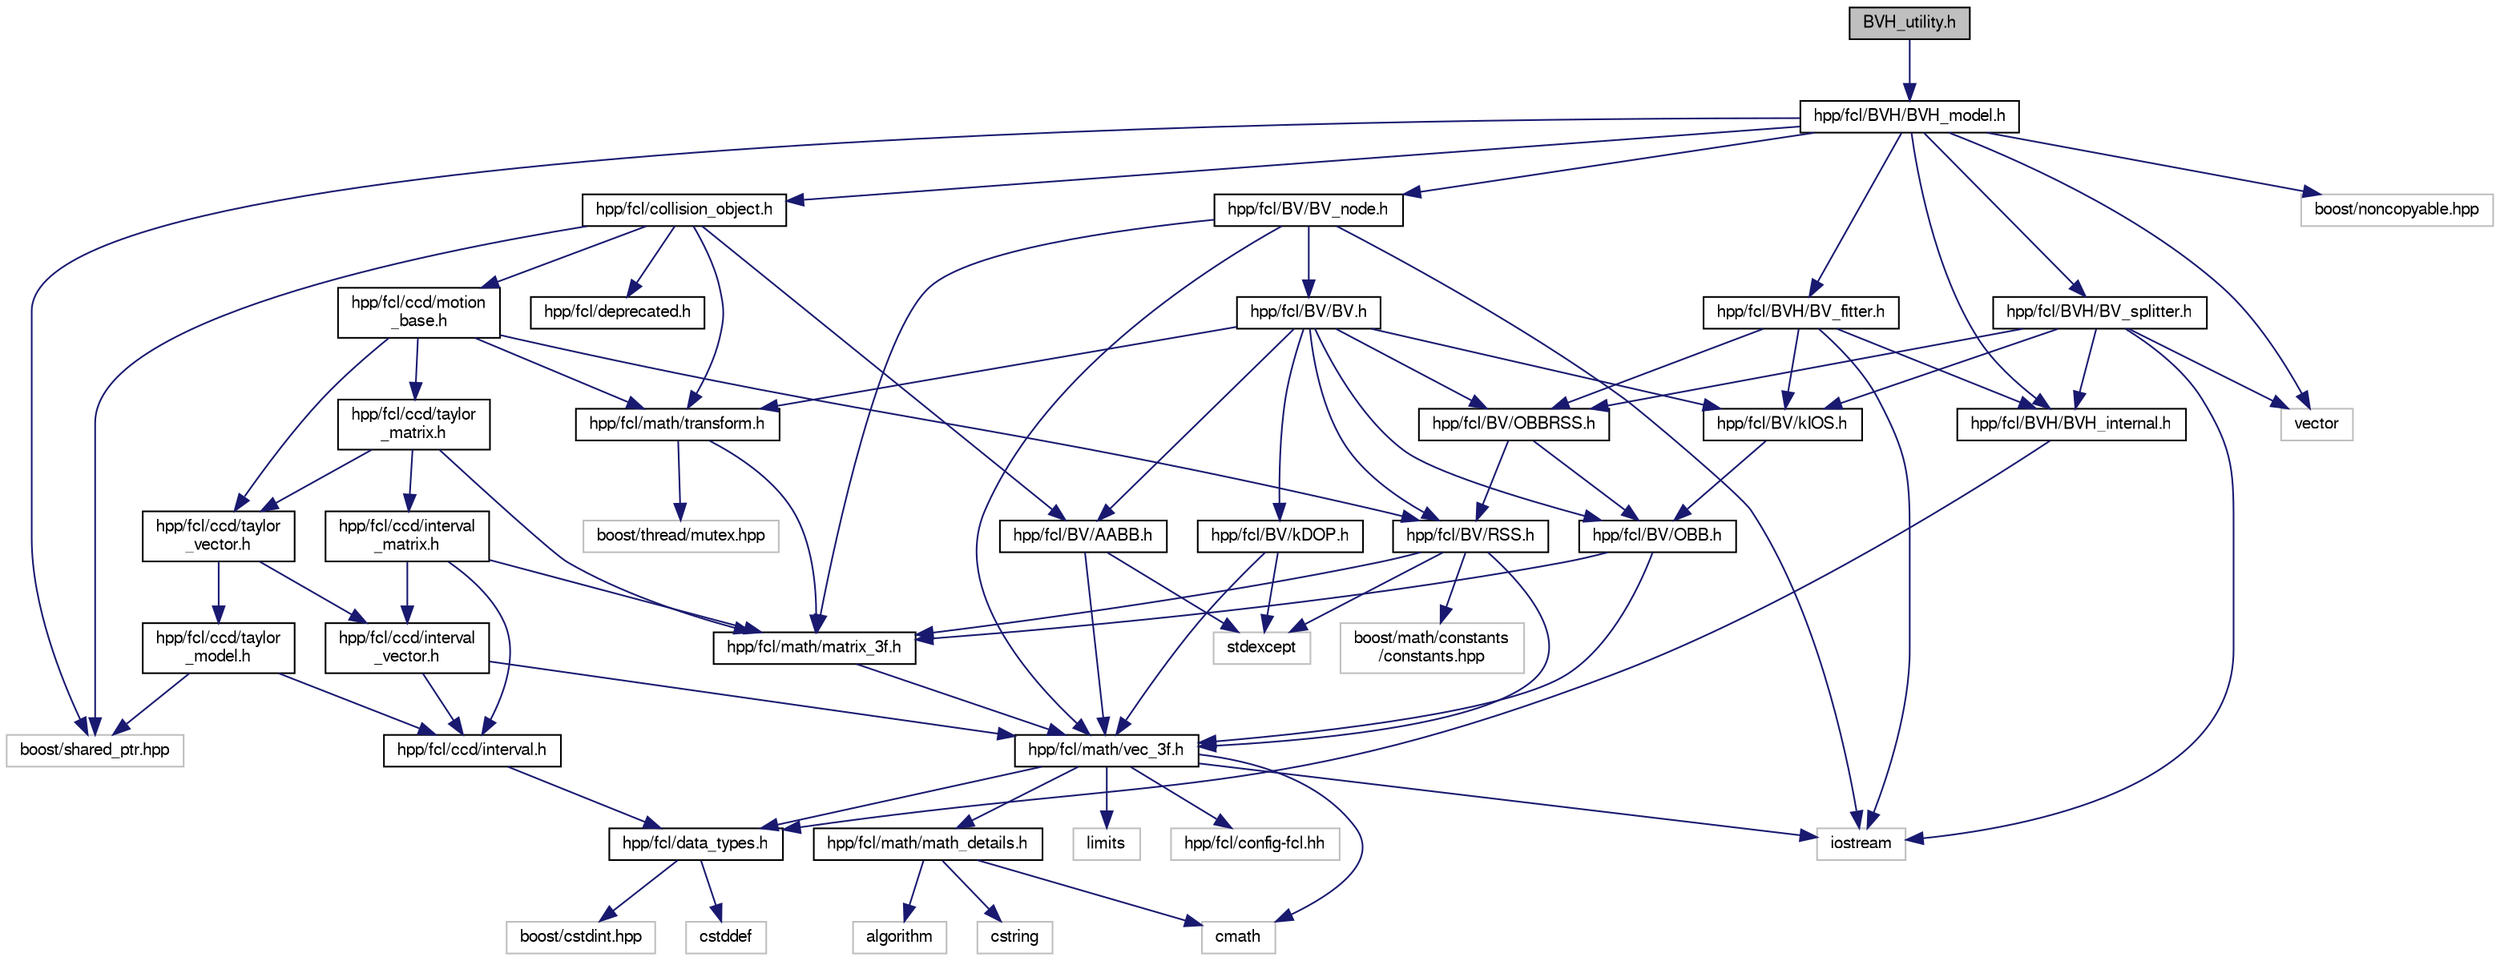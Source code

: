 digraph "BVH_utility.h"
{
  edge [fontname="FreeSans",fontsize="10",labelfontname="FreeSans",labelfontsize="10"];
  node [fontname="FreeSans",fontsize="10",shape=record];
  Node1 [label="BVH_utility.h",height=0.2,width=0.4,color="black", fillcolor="grey75", style="filled" fontcolor="black"];
  Node1 -> Node2 [color="midnightblue",fontsize="10",style="solid",fontname="FreeSans"];
  Node2 [label="hpp/fcl/BVH/BVH_model.h",height=0.2,width=0.4,color="black", fillcolor="white", style="filled",URL="$a00242.html"];
  Node2 -> Node3 [color="midnightblue",fontsize="10",style="solid",fontname="FreeSans"];
  Node3 [label="hpp/fcl/collision_object.h",height=0.2,width=0.4,color="black", fillcolor="white", style="filled",URL="$a00249.html"];
  Node3 -> Node4 [color="midnightblue",fontsize="10",style="solid",fontname="FreeSans"];
  Node4 [label="hpp/fcl/deprecated.h",height=0.2,width=0.4,color="black", fillcolor="white", style="filled",URL="$a00253.html"];
  Node3 -> Node5 [color="midnightblue",fontsize="10",style="solid",fontname="FreeSans"];
  Node5 [label="hpp/fcl/BV/AABB.h",height=0.2,width=0.4,color="black", fillcolor="white", style="filled",URL="$a00226.html"];
  Node5 -> Node6 [color="midnightblue",fontsize="10",style="solid",fontname="FreeSans"];
  Node6 [label="stdexcept",height=0.2,width=0.4,color="grey75", fillcolor="white", style="filled"];
  Node5 -> Node7 [color="midnightblue",fontsize="10",style="solid",fontname="FreeSans"];
  Node7 [label="hpp/fcl/math/vec_3f.h",height=0.2,width=0.4,color="black", fillcolor="white", style="filled",URL="$a00318.html"];
  Node7 -> Node8 [color="midnightblue",fontsize="10",style="solid",fontname="FreeSans"];
  Node8 [label="hpp/fcl/config-fcl.hh",height=0.2,width=0.4,color="grey75", fillcolor="white", style="filled"];
  Node7 -> Node9 [color="midnightblue",fontsize="10",style="solid",fontname="FreeSans"];
  Node9 [label="hpp/fcl/data_types.h",height=0.2,width=0.4,color="black", fillcolor="white", style="filled",URL="$a00252.html"];
  Node9 -> Node10 [color="midnightblue",fontsize="10",style="solid",fontname="FreeSans"];
  Node10 [label="cstddef",height=0.2,width=0.4,color="grey75", fillcolor="white", style="filled"];
  Node9 -> Node11 [color="midnightblue",fontsize="10",style="solid",fontname="FreeSans"];
  Node11 [label="boost/cstdint.hpp",height=0.2,width=0.4,color="grey75", fillcolor="white", style="filled"];
  Node7 -> Node12 [color="midnightblue",fontsize="10",style="solid",fontname="FreeSans"];
  Node12 [label="hpp/fcl/math/math_details.h",height=0.2,width=0.4,color="black", fillcolor="white", style="filled",URL="$a00283.html"];
  Node12 -> Node13 [color="midnightblue",fontsize="10",style="solid",fontname="FreeSans"];
  Node13 [label="cmath",height=0.2,width=0.4,color="grey75", fillcolor="white", style="filled"];
  Node12 -> Node14 [color="midnightblue",fontsize="10",style="solid",fontname="FreeSans"];
  Node14 [label="algorithm",height=0.2,width=0.4,color="grey75", fillcolor="white", style="filled"];
  Node12 -> Node15 [color="midnightblue",fontsize="10",style="solid",fontname="FreeSans"];
  Node15 [label="cstring",height=0.2,width=0.4,color="grey75", fillcolor="white", style="filled"];
  Node7 -> Node13 [color="midnightblue",fontsize="10",style="solid",fontname="FreeSans"];
  Node7 -> Node16 [color="midnightblue",fontsize="10",style="solid",fontname="FreeSans"];
  Node16 [label="iostream",height=0.2,width=0.4,color="grey75", fillcolor="white", style="filled"];
  Node7 -> Node17 [color="midnightblue",fontsize="10",style="solid",fontname="FreeSans"];
  Node17 [label="limits",height=0.2,width=0.4,color="grey75", fillcolor="white", style="filled"];
  Node3 -> Node18 [color="midnightblue",fontsize="10",style="solid",fontname="FreeSans"];
  Node18 [label="hpp/fcl/math/transform.h",height=0.2,width=0.4,color="black", fillcolor="white", style="filled",URL="$a00310.html"];
  Node18 -> Node19 [color="midnightblue",fontsize="10",style="solid",fontname="FreeSans"];
  Node19 [label="hpp/fcl/math/matrix_3f.h",height=0.2,width=0.4,color="black", fillcolor="white", style="filled",URL="$a00285.html"];
  Node19 -> Node7 [color="midnightblue",fontsize="10",style="solid",fontname="FreeSans"];
  Node18 -> Node20 [color="midnightblue",fontsize="10",style="solid",fontname="FreeSans"];
  Node20 [label="boost/thread/mutex.hpp",height=0.2,width=0.4,color="grey75", fillcolor="white", style="filled"];
  Node3 -> Node21 [color="midnightblue",fontsize="10",style="solid",fontname="FreeSans"];
  Node21 [label="hpp/fcl/ccd/motion\l_base.h",height=0.2,width=0.4,color="black", fillcolor="white", style="filled",URL="$a00290.html"];
  Node21 -> Node18 [color="midnightblue",fontsize="10",style="solid",fontname="FreeSans"];
  Node21 -> Node22 [color="midnightblue",fontsize="10",style="solid",fontname="FreeSans"];
  Node22 [label="hpp/fcl/ccd/taylor\l_matrix.h",height=0.2,width=0.4,color="black", fillcolor="white", style="filled",URL="$a00307.html"];
  Node22 -> Node19 [color="midnightblue",fontsize="10",style="solid",fontname="FreeSans"];
  Node22 -> Node23 [color="midnightblue",fontsize="10",style="solid",fontname="FreeSans"];
  Node23 [label="hpp/fcl/ccd/taylor\l_vector.h",height=0.2,width=0.4,color="black", fillcolor="white", style="filled",URL="$a00309.html"];
  Node23 -> Node24 [color="midnightblue",fontsize="10",style="solid",fontname="FreeSans"];
  Node24 [label="hpp/fcl/ccd/interval\l_vector.h",height=0.2,width=0.4,color="black", fillcolor="white", style="filled",URL="$a00276.html"];
  Node24 -> Node25 [color="midnightblue",fontsize="10",style="solid",fontname="FreeSans"];
  Node25 [label="hpp/fcl/ccd/interval.h",height=0.2,width=0.4,color="black", fillcolor="white", style="filled",URL="$a00273.html"];
  Node25 -> Node9 [color="midnightblue",fontsize="10",style="solid",fontname="FreeSans"];
  Node24 -> Node7 [color="midnightblue",fontsize="10",style="solid",fontname="FreeSans"];
  Node23 -> Node26 [color="midnightblue",fontsize="10",style="solid",fontname="FreeSans"];
  Node26 [label="hpp/fcl/ccd/taylor\l_model.h",height=0.2,width=0.4,color="black", fillcolor="white", style="filled",URL="$a00308.html"];
  Node26 -> Node25 [color="midnightblue",fontsize="10",style="solid",fontname="FreeSans"];
  Node26 -> Node27 [color="midnightblue",fontsize="10",style="solid",fontname="FreeSans"];
  Node27 [label="boost/shared_ptr.hpp",height=0.2,width=0.4,color="grey75", fillcolor="white", style="filled"];
  Node22 -> Node28 [color="midnightblue",fontsize="10",style="solid",fontname="FreeSans"];
  Node28 [label="hpp/fcl/ccd/interval\l_matrix.h",height=0.2,width=0.4,color="black", fillcolor="white", style="filled",URL="$a00274.html"];
  Node28 -> Node25 [color="midnightblue",fontsize="10",style="solid",fontname="FreeSans"];
  Node28 -> Node24 [color="midnightblue",fontsize="10",style="solid",fontname="FreeSans"];
  Node28 -> Node19 [color="midnightblue",fontsize="10",style="solid",fontname="FreeSans"];
  Node21 -> Node23 [color="midnightblue",fontsize="10",style="solid",fontname="FreeSans"];
  Node21 -> Node29 [color="midnightblue",fontsize="10",style="solid",fontname="FreeSans"];
  Node29 [label="hpp/fcl/BV/RSS.h",height=0.2,width=0.4,color="black", fillcolor="white", style="filled",URL="$a00302.html"];
  Node29 -> Node6 [color="midnightblue",fontsize="10",style="solid",fontname="FreeSans"];
  Node29 -> Node7 [color="midnightblue",fontsize="10",style="solid",fontname="FreeSans"];
  Node29 -> Node19 [color="midnightblue",fontsize="10",style="solid",fontname="FreeSans"];
  Node29 -> Node30 [color="midnightblue",fontsize="10",style="solid",fontname="FreeSans"];
  Node30 [label="boost/math/constants\l/constants.hpp",height=0.2,width=0.4,color="grey75", fillcolor="white", style="filled"];
  Node3 -> Node27 [color="midnightblue",fontsize="10",style="solid",fontname="FreeSans"];
  Node2 -> Node31 [color="midnightblue",fontsize="10",style="solid",fontname="FreeSans"];
  Node31 [label="hpp/fcl/BVH/BVH_internal.h",height=0.2,width=0.4,color="black", fillcolor="white", style="filled",URL="$a00241.html"];
  Node31 -> Node9 [color="midnightblue",fontsize="10",style="solid",fontname="FreeSans"];
  Node2 -> Node32 [color="midnightblue",fontsize="10",style="solid",fontname="FreeSans"];
  Node32 [label="hpp/fcl/BV/BV_node.h",height=0.2,width=0.4,color="black", fillcolor="white", style="filled",URL="$a00238.html"];
  Node32 -> Node7 [color="midnightblue",fontsize="10",style="solid",fontname="FreeSans"];
  Node32 -> Node19 [color="midnightblue",fontsize="10",style="solid",fontname="FreeSans"];
  Node32 -> Node33 [color="midnightblue",fontsize="10",style="solid",fontname="FreeSans"];
  Node33 [label="hpp/fcl/BV/BV.h",height=0.2,width=0.4,color="black", fillcolor="white", style="filled",URL="$a00236.html"];
  Node33 -> Node34 [color="midnightblue",fontsize="10",style="solid",fontname="FreeSans"];
  Node34 [label="hpp/fcl/BV/kDOP.h",height=0.2,width=0.4,color="black", fillcolor="white", style="filled",URL="$a00279.html"];
  Node34 -> Node6 [color="midnightblue",fontsize="10",style="solid",fontname="FreeSans"];
  Node34 -> Node7 [color="midnightblue",fontsize="10",style="solid",fontname="FreeSans"];
  Node33 -> Node5 [color="midnightblue",fontsize="10",style="solid",fontname="FreeSans"];
  Node33 -> Node35 [color="midnightblue",fontsize="10",style="solid",fontname="FreeSans"];
  Node35 [label="hpp/fcl/BV/OBB.h",height=0.2,width=0.4,color="black", fillcolor="white", style="filled",URL="$a00297.html"];
  Node35 -> Node7 [color="midnightblue",fontsize="10",style="solid",fontname="FreeSans"];
  Node35 -> Node19 [color="midnightblue",fontsize="10",style="solid",fontname="FreeSans"];
  Node33 -> Node29 [color="midnightblue",fontsize="10",style="solid",fontname="FreeSans"];
  Node33 -> Node36 [color="midnightblue",fontsize="10",style="solid",fontname="FreeSans"];
  Node36 [label="hpp/fcl/BV/OBBRSS.h",height=0.2,width=0.4,color="black", fillcolor="white", style="filled",URL="$a00299.html"];
  Node36 -> Node35 [color="midnightblue",fontsize="10",style="solid",fontname="FreeSans"];
  Node36 -> Node29 [color="midnightblue",fontsize="10",style="solid",fontname="FreeSans"];
  Node33 -> Node37 [color="midnightblue",fontsize="10",style="solid",fontname="FreeSans"];
  Node37 [label="hpp/fcl/BV/kIOS.h",height=0.2,width=0.4,color="black", fillcolor="white", style="filled",URL="$a00280.html"];
  Node37 -> Node35 [color="midnightblue",fontsize="10",style="solid",fontname="FreeSans"];
  Node33 -> Node18 [color="midnightblue",fontsize="10",style="solid",fontname="FreeSans"];
  Node32 -> Node16 [color="midnightblue",fontsize="10",style="solid",fontname="FreeSans"];
  Node2 -> Node38 [color="midnightblue",fontsize="10",style="solid",fontname="FreeSans"];
  Node38 [label="hpp/fcl/BVH/BV_splitter.h",height=0.2,width=0.4,color="black", fillcolor="white", style="filled",URL="$a00239.html"];
  Node38 -> Node31 [color="midnightblue",fontsize="10",style="solid",fontname="FreeSans"];
  Node38 -> Node37 [color="midnightblue",fontsize="10",style="solid",fontname="FreeSans"];
  Node38 -> Node36 [color="midnightblue",fontsize="10",style="solid",fontname="FreeSans"];
  Node38 -> Node39 [color="midnightblue",fontsize="10",style="solid",fontname="FreeSans"];
  Node39 [label="vector",height=0.2,width=0.4,color="grey75", fillcolor="white", style="filled"];
  Node38 -> Node16 [color="midnightblue",fontsize="10",style="solid",fontname="FreeSans"];
  Node2 -> Node40 [color="midnightblue",fontsize="10",style="solid",fontname="FreeSans"];
  Node40 [label="hpp/fcl/BVH/BV_fitter.h",height=0.2,width=0.4,color="black", fillcolor="white", style="filled",URL="$a00237.html"];
  Node40 -> Node31 [color="midnightblue",fontsize="10",style="solid",fontname="FreeSans"];
  Node40 -> Node37 [color="midnightblue",fontsize="10",style="solid",fontname="FreeSans"];
  Node40 -> Node36 [color="midnightblue",fontsize="10",style="solid",fontname="FreeSans"];
  Node40 -> Node16 [color="midnightblue",fontsize="10",style="solid",fontname="FreeSans"];
  Node2 -> Node39 [color="midnightblue",fontsize="10",style="solid",fontname="FreeSans"];
  Node2 -> Node27 [color="midnightblue",fontsize="10",style="solid",fontname="FreeSans"];
  Node2 -> Node41 [color="midnightblue",fontsize="10",style="solid",fontname="FreeSans"];
  Node41 [label="boost/noncopyable.hpp",height=0.2,width=0.4,color="grey75", fillcolor="white", style="filled"];
}
